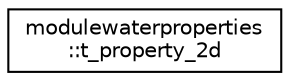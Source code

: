digraph "Graphical Class Hierarchy"
{
 // LATEX_PDF_SIZE
  edge [fontname="Helvetica",fontsize="10",labelfontname="Helvetica",labelfontsize="10"];
  node [fontname="Helvetica",fontsize="10",shape=record];
  rankdir="LR";
  Node0 [label="modulewaterproperties\l::t_property_2d",height=0.2,width=0.4,color="black", fillcolor="white", style="filled",URL="$structmodulewaterproperties_1_1t__property__2d.html",tooltip=" "];
}
